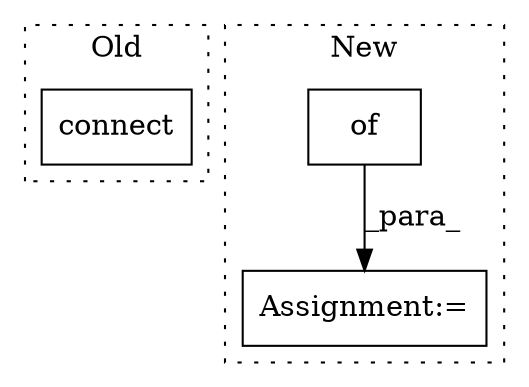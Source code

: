 digraph G {
subgraph cluster0 {
1 [label="connect" a="32" s="14519,14546" l="8,1" shape="box"];
label = "Old";
style="dotted";
}
subgraph cluster1 {
2 [label="of" a="32" s="13929,13939" l="3,1" shape="box"];
3 [label="Assignment:=" a="7" s="13909" l="1" shape="box"];
label = "New";
style="dotted";
}
2 -> 3 [label="_para_"];
}